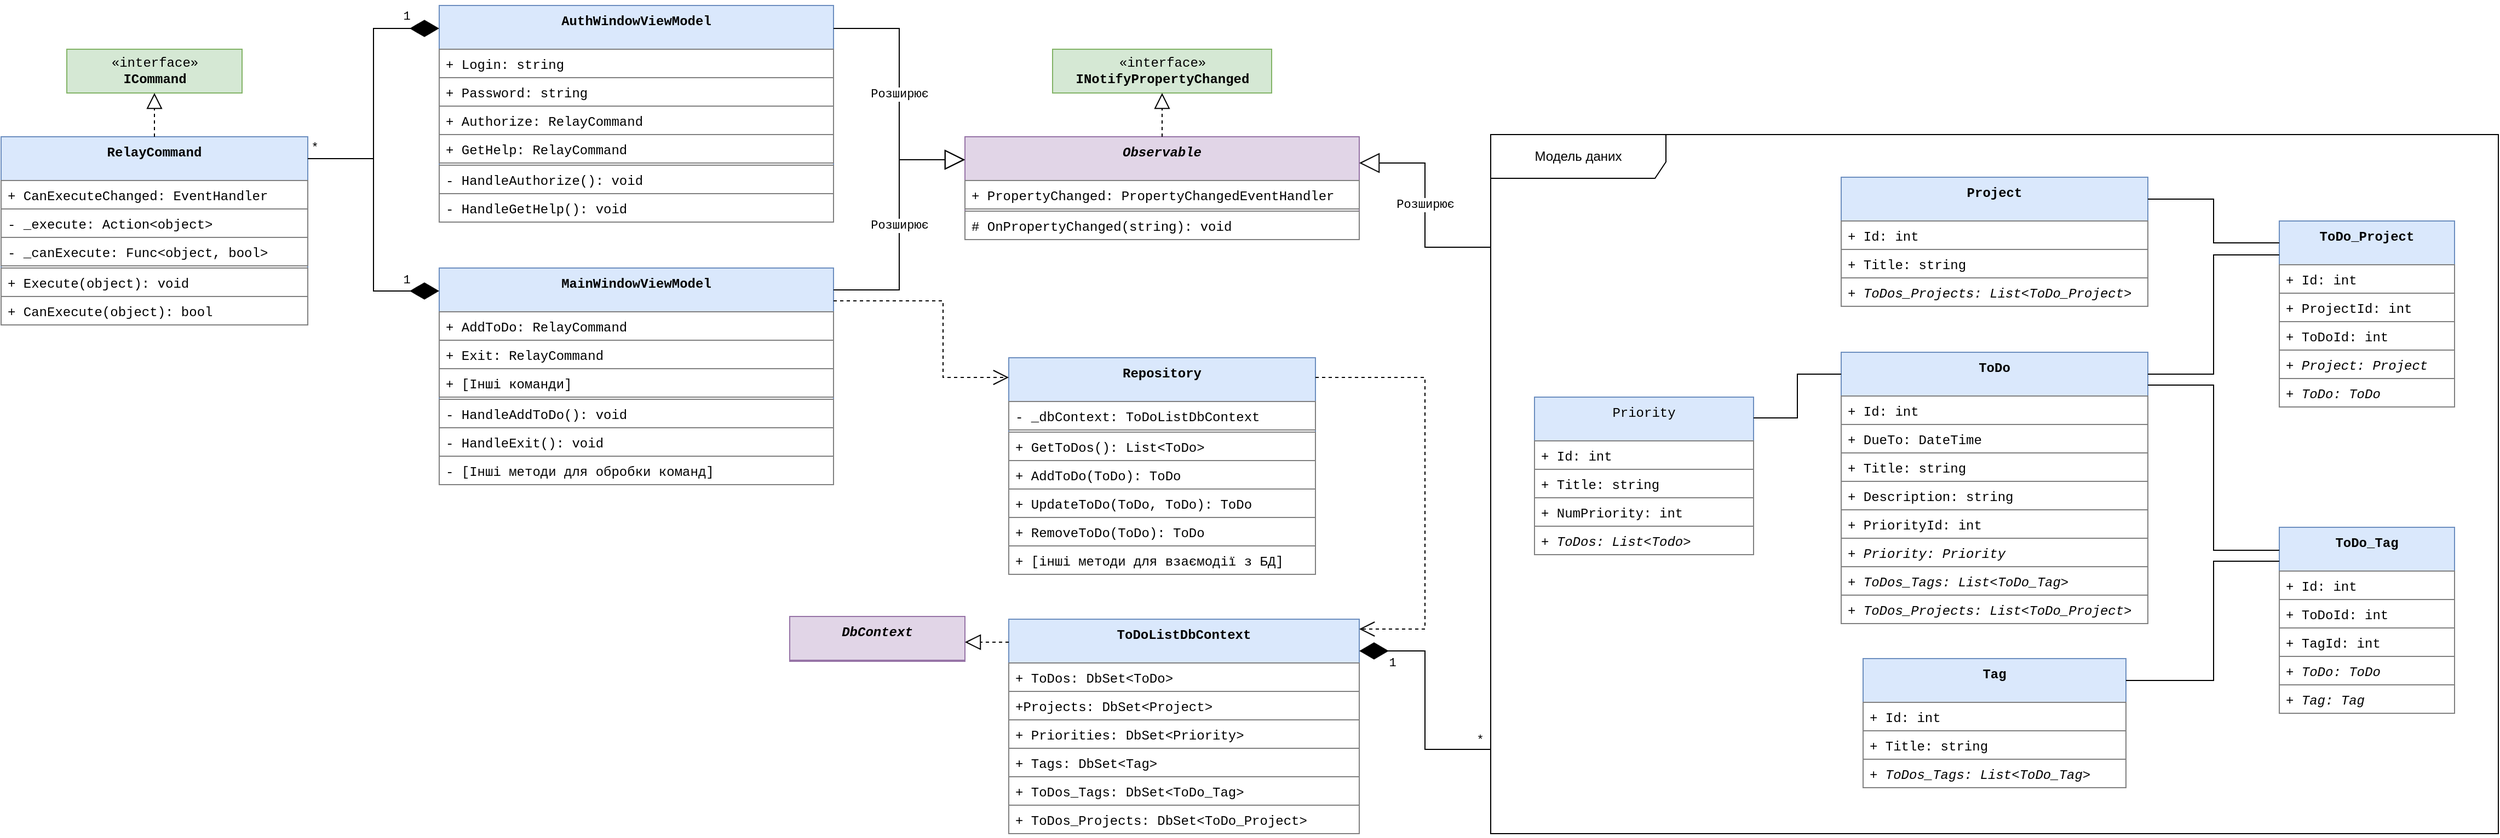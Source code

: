 <mxfile version="19.0.3" type="device"><diagram id="RS2l48q-nbAI-4W2mvSe" name="Page-1"><mxGraphModel dx="1970" dy="1413" grid="1" gridSize="10" guides="1" tooltips="1" connect="1" arrows="1" fold="1" page="1" pageScale="1" pageWidth="2360" pageHeight="840" background="#ffffff" math="0" shadow="0"><root><mxCell id="0"/><mxCell id="1" parent="0"/><mxCell id="WRTjsWJMgyWHEoqQZeNi-57" value="Модель даних" style="shape=umlFrame;whiteSpace=wrap;html=1;width=160;height=40;" vertex="1" parent="1"><mxGeometry x="1400" y="158" width="920" height="639" as="geometry"/></mxCell><mxCell id="4WrdhrVN4Ro-lNn13zBZ-1" value="Observable" style="swimlane;fontStyle=3;align=center;verticalAlign=top;childLayout=stackLayout;horizontal=1;startSize=40;horizontalStack=0;resizeParent=1;resizeParentMax=0;resizeLast=0;collapsible=1;marginBottom=0;fontFamily=Courier New;fillColor=#e1d5e7;strokeColor=#9673a6;" parent="1" vertex="1"><mxGeometry x="920" y="160" width="360" height="94" as="geometry"/></mxCell><mxCell id="4WrdhrVN4Ro-lNn13zBZ-2" value="+ PropertyChanged: PropertyChangedEventHandler" style="text;strokeColor=#808080;fillColor=none;align=left;verticalAlign=top;spacingLeft=4;spacingRight=4;overflow=hidden;rotatable=0;points=[[0,0.5],[1,0.5]];portConstraint=eastwest;fontFamily=Courier New;" parent="4WrdhrVN4Ro-lNn13zBZ-1" vertex="1"><mxGeometry y="40" width="360" height="26" as="geometry"/></mxCell><mxCell id="4WrdhrVN4Ro-lNn13zBZ-3" value="" style="line;strokeWidth=2;fillColor=none;align=left;verticalAlign=middle;spacingTop=-1;spacingLeft=3;spacingRight=3;rotatable=0;labelPosition=right;points=[];portConstraint=eastwest;rotation=0;strokeColor=none;" parent="4WrdhrVN4Ro-lNn13zBZ-1" vertex="1"><mxGeometry y="66" width="360" height="2" as="geometry"/></mxCell><mxCell id="4WrdhrVN4Ro-lNn13zBZ-4" value="# OnPropertyChanged(string): void" style="text;strokeColor=#808080;fillColor=none;align=left;verticalAlign=top;spacingLeft=4;spacingRight=4;overflow=hidden;rotatable=0;points=[[0,0.5],[1,0.5]];portConstraint=eastwest;fontFamily=Courier New;" parent="4WrdhrVN4Ro-lNn13zBZ-1" vertex="1"><mxGeometry y="68" width="360" height="26" as="geometry"/></mxCell><mxCell id="4WrdhrVN4Ro-lNn13zBZ-5" value="«interface»&lt;br&gt;&lt;b&gt;INotifyPropertyChanged&lt;/b&gt;" style="html=1;fontFamily=Courier New;fillColor=#d5e8d4;strokeColor=#82b366;" parent="1" vertex="1"><mxGeometry x="1000" y="80" width="200" height="40" as="geometry"/></mxCell><mxCell id="4WrdhrVN4Ro-lNn13zBZ-6" value="" style="endArrow=block;dashed=1;endFill=0;endSize=12;html=1;rounded=0;fontFamily=Courier New;" parent="1" source="4WrdhrVN4Ro-lNn13zBZ-1" target="4WrdhrVN4Ro-lNn13zBZ-5" edge="1"><mxGeometry width="160" relative="1" as="geometry"><mxPoint x="790" y="422" as="sourcePoint"/><mxPoint x="950" y="422" as="targetPoint"/></mxGeometry></mxCell><mxCell id="4WrdhrVN4Ro-lNn13zBZ-7" value="«interface»&lt;br&gt;&lt;b&gt;ICommand&lt;/b&gt;" style="html=1;fontFamily=Courier New;fillColor=#d5e8d4;strokeColor=#82b366;" parent="1" vertex="1"><mxGeometry x="100" y="80" width="160" height="40" as="geometry"/></mxCell><mxCell id="4WrdhrVN4Ro-lNn13zBZ-8" value="RelayCommand" style="swimlane;fontStyle=1;align=center;verticalAlign=top;childLayout=stackLayout;horizontal=1;startSize=40;horizontalStack=0;resizeParent=1;resizeParentMax=0;resizeLast=0;collapsible=1;marginBottom=0;fontFamily=Courier New;fillColor=#dae8fc;strokeColor=#6c8ebf;" parent="1" vertex="1"><mxGeometry x="40" y="160" width="280" height="172" as="geometry"/></mxCell><mxCell id="4WrdhrVN4Ro-lNn13zBZ-9" value="+ CanExecuteChanged: EventHandler" style="text;strokeColor=#808080;fillColor=none;align=left;verticalAlign=top;spacingLeft=4;spacingRight=4;overflow=hidden;rotatable=0;points=[[0,0.5],[1,0.5]];portConstraint=eastwest;fontFamily=Courier New;" parent="4WrdhrVN4Ro-lNn13zBZ-8" vertex="1"><mxGeometry y="40" width="280" height="26" as="geometry"/></mxCell><mxCell id="4WrdhrVN4Ro-lNn13zBZ-13" value="- _execute: Action&lt;object&gt;" style="text;strokeColor=#808080;fillColor=none;align=left;verticalAlign=top;spacingLeft=4;spacingRight=4;overflow=hidden;rotatable=0;points=[[0,0.5],[1,0.5]];portConstraint=eastwest;fontFamily=Courier New;" parent="4WrdhrVN4Ro-lNn13zBZ-8" vertex="1"><mxGeometry y="66" width="280" height="26" as="geometry"/></mxCell><mxCell id="4WrdhrVN4Ro-lNn13zBZ-14" value="- _canExecute: Func&lt;object, bool&gt;" style="text;strokeColor=#808080;fillColor=none;align=left;verticalAlign=top;spacingLeft=4;spacingRight=4;overflow=hidden;rotatable=0;points=[[0,0.5],[1,0.5]];portConstraint=eastwest;fontFamily=Courier New;" parent="4WrdhrVN4Ro-lNn13zBZ-8" vertex="1"><mxGeometry y="92" width="280" height="26" as="geometry"/></mxCell><mxCell id="4WrdhrVN4Ro-lNn13zBZ-10" value="" style="line;strokeWidth=2;fillColor=none;align=left;verticalAlign=middle;spacingTop=-1;spacingLeft=3;spacingRight=3;rotatable=0;labelPosition=right;points=[];portConstraint=eastwest;rotation=0;strokeColor=none;" parent="4WrdhrVN4Ro-lNn13zBZ-8" vertex="1"><mxGeometry y="118" width="280" height="2" as="geometry"/></mxCell><mxCell id="4WrdhrVN4Ro-lNn13zBZ-11" value="+ Execute(object): void" style="text;strokeColor=#808080;fillColor=none;align=left;verticalAlign=top;spacingLeft=4;spacingRight=4;overflow=hidden;rotatable=0;points=[[0,0.5],[1,0.5]];portConstraint=eastwest;fontFamily=Courier New;" parent="4WrdhrVN4Ro-lNn13zBZ-8" vertex="1"><mxGeometry y="120" width="280" height="26" as="geometry"/></mxCell><mxCell id="4WrdhrVN4Ro-lNn13zBZ-15" value="+ CanExecute(object): bool" style="text;strokeColor=#808080;fillColor=none;align=left;verticalAlign=top;spacingLeft=4;spacingRight=4;overflow=hidden;rotatable=0;points=[[0,0.5],[1,0.5]];portConstraint=eastwest;fontFamily=Courier New;" parent="4WrdhrVN4Ro-lNn13zBZ-8" vertex="1"><mxGeometry y="146" width="280" height="26" as="geometry"/></mxCell><mxCell id="4WrdhrVN4Ro-lNn13zBZ-12" value="" style="endArrow=block;dashed=1;endFill=0;endSize=12;html=1;rounded=0;fontFamily=Courier New;" parent="1" source="4WrdhrVN4Ro-lNn13zBZ-8" target="4WrdhrVN4Ro-lNn13zBZ-7" edge="1"><mxGeometry width="160" relative="1" as="geometry"><mxPoint x="-370" y="185.5" as="sourcePoint"/><mxPoint x="-370" y="105.5" as="targetPoint"/></mxGeometry></mxCell><mxCell id="4WrdhrVN4Ro-lNn13zBZ-19" value="AuthWindowViewModel" style="swimlane;fontStyle=1;align=center;verticalAlign=top;childLayout=stackLayout;horizontal=1;startSize=40;horizontalStack=0;resizeParent=1;resizeParentMax=0;resizeLast=0;collapsible=1;marginBottom=0;fontFamily=Courier New;fillColor=#dae8fc;strokeColor=#6c8ebf;" parent="1" vertex="1"><mxGeometry x="440" y="40" width="360" height="198" as="geometry"/></mxCell><mxCell id="4WrdhrVN4Ro-lNn13zBZ-20" value="+ Login: string" style="text;strokeColor=#808080;fillColor=none;align=left;verticalAlign=top;spacingLeft=4;spacingRight=4;overflow=hidden;rotatable=0;points=[[0,0.5],[1,0.5]];portConstraint=eastwest;fontFamily=Courier New;" parent="4WrdhrVN4Ro-lNn13zBZ-19" vertex="1"><mxGeometry y="40" width="360" height="26" as="geometry"/></mxCell><mxCell id="4WrdhrVN4Ro-lNn13zBZ-24" value="+ Password: string" style="text;strokeColor=#808080;fillColor=none;align=left;verticalAlign=top;spacingLeft=4;spacingRight=4;overflow=hidden;rotatable=0;points=[[0,0.5],[1,0.5]];portConstraint=eastwest;fontFamily=Courier New;" parent="4WrdhrVN4Ro-lNn13zBZ-19" vertex="1"><mxGeometry y="66" width="360" height="26" as="geometry"/></mxCell><mxCell id="4WrdhrVN4Ro-lNn13zBZ-25" value="+ Authorize: RelayCommand" style="text;strokeColor=#808080;fillColor=none;align=left;verticalAlign=top;spacingLeft=4;spacingRight=4;overflow=hidden;rotatable=0;points=[[0,0.5],[1,0.5]];portConstraint=eastwest;fontFamily=Courier New;" parent="4WrdhrVN4Ro-lNn13zBZ-19" vertex="1"><mxGeometry y="92" width="360" height="26" as="geometry"/></mxCell><mxCell id="4WrdhrVN4Ro-lNn13zBZ-26" value="+ GetHelp: RelayCommand" style="text;strokeColor=#808080;fillColor=none;align=left;verticalAlign=top;spacingLeft=4;spacingRight=4;overflow=hidden;rotatable=0;points=[[0,0.5],[1,0.5]];portConstraint=eastwest;fontFamily=Courier New;" parent="4WrdhrVN4Ro-lNn13zBZ-19" vertex="1"><mxGeometry y="118" width="360" height="26" as="geometry"/></mxCell><mxCell id="4WrdhrVN4Ro-lNn13zBZ-21" value="" style="line;strokeWidth=2;fillColor=none;align=left;verticalAlign=middle;spacingTop=-1;spacingLeft=3;spacingRight=3;rotatable=0;labelPosition=right;points=[];portConstraint=eastwest;rotation=0;strokeColor=none;" parent="4WrdhrVN4Ro-lNn13zBZ-19" vertex="1"><mxGeometry y="144" width="360" height="2" as="geometry"/></mxCell><mxCell id="4WrdhrVN4Ro-lNn13zBZ-22" value="- HandleAuthorize(): void" style="text;strokeColor=#808080;fillColor=none;align=left;verticalAlign=top;spacingLeft=4;spacingRight=4;overflow=hidden;rotatable=0;points=[[0,0.5],[1,0.5]];portConstraint=eastwest;fontFamily=Courier New;" parent="4WrdhrVN4Ro-lNn13zBZ-19" vertex="1"><mxGeometry y="146" width="360" height="26" as="geometry"/></mxCell><mxCell id="4WrdhrVN4Ro-lNn13zBZ-30" value="- HandleGetHelp(): void" style="text;strokeColor=#808080;fillColor=none;align=left;verticalAlign=top;spacingLeft=4;spacingRight=4;overflow=hidden;rotatable=0;points=[[0,0.5],[1,0.5]];portConstraint=eastwest;fontFamily=Courier New;" parent="4WrdhrVN4Ro-lNn13zBZ-19" vertex="1"><mxGeometry y="172" width="360" height="26" as="geometry"/></mxCell><mxCell id="4WrdhrVN4Ro-lNn13zBZ-23" value="Розширює" style="endArrow=block;endSize=16;endFill=0;html=1;rounded=0;fontFamily=Courier New;edgeStyle=orthogonalEdgeStyle;" parent="1" source="4WrdhrVN4Ro-lNn13zBZ-19" target="4WrdhrVN4Ro-lNn13zBZ-1" edge="1"><mxGeometry width="160" relative="1" as="geometry"><mxPoint x="650" y="461" as="sourcePoint"/><mxPoint x="810" y="461" as="targetPoint"/><Array as="points"><mxPoint x="860" y="61"/><mxPoint x="860" y="181"/></Array></mxGeometry></mxCell><mxCell id="4WrdhrVN4Ro-lNn13zBZ-27" value="*" style="endArrow=diamondThin;endFill=1;endSize=24;html=1;rounded=0;fontFamily=Courier New;edgeStyle=orthogonalEdgeStyle;sketch=0;" parent="1" source="4WrdhrVN4Ro-lNn13zBZ-8" target="4WrdhrVN4Ro-lNn13zBZ-19" edge="1"><mxGeometry x="-0.949" y="10" width="160" relative="1" as="geometry"><mxPoint x="500" y="501" as="sourcePoint"/><mxPoint x="660" y="501" as="targetPoint"/><Array as="points"><mxPoint x="380" y="180"/><mxPoint x="380" y="61"/></Array><mxPoint as="offset"/></mxGeometry></mxCell><mxCell id="4WrdhrVN4Ro-lNn13zBZ-29" value="1" style="edgeLabel;html=1;align=center;verticalAlign=middle;resizable=0;points=[];fontFamily=Courier New;" parent="4WrdhrVN4Ro-lNn13zBZ-27" vertex="1" connectable="0"><mxGeometry x="0.045" y="1" relative="1" as="geometry"><mxPoint x="31" y="-65" as="offset"/></mxGeometry></mxCell><mxCell id="4WrdhrVN4Ro-lNn13zBZ-39" value="ToDo" style="swimlane;fontStyle=1;align=center;verticalAlign=top;childLayout=stackLayout;horizontal=1;startSize=40;horizontalStack=0;resizeParent=1;resizeParentMax=0;resizeLast=0;collapsible=1;marginBottom=0;fontFamily=Courier New;fillColor=#dae8fc;strokeColor=#6c8ebf;" parent="1" vertex="1"><mxGeometry x="1720" y="357" width="280" height="248" as="geometry"/></mxCell><mxCell id="4WrdhrVN4Ro-lNn13zBZ-42" value="+ Id: int" style="text;strokeColor=#808080;fillColor=none;align=left;verticalAlign=top;spacingLeft=4;spacingRight=4;overflow=hidden;rotatable=0;points=[[0,0.5],[1,0.5]];portConstraint=eastwest;fontFamily=Courier New;" parent="4WrdhrVN4Ro-lNn13zBZ-39" vertex="1"><mxGeometry y="40" width="280" height="26" as="geometry"/></mxCell><mxCell id="WRTjsWJMgyWHEoqQZeNi-1" value="+ DueTo: DateTime" style="text;strokeColor=#808080;fillColor=none;align=left;verticalAlign=top;spacingLeft=4;spacingRight=4;overflow=hidden;rotatable=0;points=[[0,0.5],[1,0.5]];portConstraint=eastwest;fontFamily=Courier New;" vertex="1" parent="4WrdhrVN4Ro-lNn13zBZ-39"><mxGeometry y="66" width="280" height="26" as="geometry"/></mxCell><mxCell id="WRTjsWJMgyWHEoqQZeNi-2" value="+ Title: string" style="text;strokeColor=#808080;fillColor=none;align=left;verticalAlign=top;spacingLeft=4;spacingRight=4;overflow=hidden;rotatable=0;points=[[0,0.5],[1,0.5]];portConstraint=eastwest;fontFamily=Courier New;" vertex="1" parent="4WrdhrVN4Ro-lNn13zBZ-39"><mxGeometry y="92" width="280" height="26" as="geometry"/></mxCell><mxCell id="WRTjsWJMgyWHEoqQZeNi-3" value="+ Description: string" style="text;strokeColor=#808080;fillColor=none;align=left;verticalAlign=top;spacingLeft=4;spacingRight=4;overflow=hidden;rotatable=0;points=[[0,0.5],[1,0.5]];portConstraint=eastwest;fontFamily=Courier New;" vertex="1" parent="4WrdhrVN4Ro-lNn13zBZ-39"><mxGeometry y="118" width="280" height="26" as="geometry"/></mxCell><mxCell id="WRTjsWJMgyWHEoqQZeNi-4" value="+ PriorityId: int" style="text;strokeColor=#808080;fillColor=none;align=left;verticalAlign=top;spacingLeft=4;spacingRight=4;overflow=hidden;rotatable=0;points=[[0,0.5],[1,0.5]];portConstraint=eastwest;fontFamily=Courier New;" vertex="1" parent="4WrdhrVN4Ro-lNn13zBZ-39"><mxGeometry y="144" width="280" height="26" as="geometry"/></mxCell><mxCell id="WRTjsWJMgyWHEoqQZeNi-5" value="+ Priority: Priority" style="text;strokeColor=#808080;fillColor=none;align=left;verticalAlign=top;spacingLeft=4;spacingRight=4;overflow=hidden;rotatable=0;points=[[0,0.5],[1,0.5]];portConstraint=eastwest;fontFamily=Courier New;fontStyle=2" vertex="1" parent="4WrdhrVN4Ro-lNn13zBZ-39"><mxGeometry y="170" width="280" height="26" as="geometry"/></mxCell><mxCell id="WRTjsWJMgyWHEoqQZeNi-23" value="+ ToDos_Tags: List&lt;ToDo_Tag&gt;" style="text;strokeColor=#808080;fillColor=none;align=left;verticalAlign=top;spacingLeft=4;spacingRight=4;overflow=hidden;rotatable=0;points=[[0,0.5],[1,0.5]];portConstraint=eastwest;fontFamily=Courier New;fontStyle=2" vertex="1" parent="4WrdhrVN4Ro-lNn13zBZ-39"><mxGeometry y="196" width="280" height="26" as="geometry"/></mxCell><mxCell id="WRTjsWJMgyWHEoqQZeNi-24" value="+ ToDos_Projects: List&lt;ToDo_Project&gt;" style="text;strokeColor=#808080;fillColor=none;align=left;verticalAlign=top;spacingLeft=4;spacingRight=4;overflow=hidden;rotatable=0;points=[[0,0.5],[1,0.5]];portConstraint=eastwest;fontFamily=Courier New;fontStyle=2" vertex="1" parent="4WrdhrVN4Ro-lNn13zBZ-39"><mxGeometry y="222" width="280" height="26" as="geometry"/></mxCell><mxCell id="WRTjsWJMgyWHEoqQZeNi-7" value="Priority" style="swimlane;fontStyle=0;align=center;verticalAlign=top;childLayout=stackLayout;horizontal=1;startSize=40;horizontalStack=0;resizeParent=1;resizeParentMax=0;resizeLast=0;collapsible=1;marginBottom=0;fontFamily=Courier New;fillColor=#dae8fc;strokeColor=#6c8ebf;" vertex="1" parent="1"><mxGeometry x="1440" y="398" width="200" height="144" as="geometry"/></mxCell><mxCell id="WRTjsWJMgyWHEoqQZeNi-8" value="+ Id: int" style="text;strokeColor=#808080;fillColor=none;align=left;verticalAlign=top;spacingLeft=4;spacingRight=4;overflow=hidden;rotatable=0;points=[[0,0.5],[1,0.5]];portConstraint=eastwest;fontFamily=Courier New;" vertex="1" parent="WRTjsWJMgyWHEoqQZeNi-7"><mxGeometry y="40" width="200" height="26" as="geometry"/></mxCell><mxCell id="WRTjsWJMgyWHEoqQZeNi-14" value="+ Title: string" style="text;strokeColor=#808080;fillColor=none;align=left;verticalAlign=top;spacingLeft=4;spacingRight=4;overflow=hidden;rotatable=0;points=[[0,0.5],[1,0.5]];portConstraint=eastwest;fontFamily=Courier New;" vertex="1" parent="WRTjsWJMgyWHEoqQZeNi-7"><mxGeometry y="66" width="200" height="26" as="geometry"/></mxCell><mxCell id="WRTjsWJMgyWHEoqQZeNi-15" value="+ NumPriority: int" style="text;strokeColor=#808080;fillColor=none;align=left;verticalAlign=top;spacingLeft=4;spacingRight=4;overflow=hidden;rotatable=0;points=[[0,0.5],[1,0.5]];portConstraint=eastwest;fontFamily=Courier New;" vertex="1" parent="WRTjsWJMgyWHEoqQZeNi-7"><mxGeometry y="92" width="200" height="26" as="geometry"/></mxCell><mxCell id="WRTjsWJMgyWHEoqQZeNi-16" value="+ ToDos: List&lt;Todo&gt;" style="text;strokeColor=#808080;fillColor=none;align=left;verticalAlign=top;spacingLeft=4;spacingRight=4;overflow=hidden;rotatable=0;points=[[0,0.5],[1,0.5]];portConstraint=eastwest;fontFamily=Courier New;fontStyle=2" vertex="1" parent="WRTjsWJMgyWHEoqQZeNi-7"><mxGeometry y="118" width="200" height="26" as="geometry"/></mxCell><mxCell id="WRTjsWJMgyWHEoqQZeNi-17" value="Tag" style="swimlane;fontStyle=1;align=center;verticalAlign=top;childLayout=stackLayout;horizontal=1;startSize=40;horizontalStack=0;resizeParent=1;resizeParentMax=0;resizeLast=0;collapsible=1;marginBottom=0;fontFamily=Courier New;fillColor=#dae8fc;strokeColor=#6c8ebf;" vertex="1" parent="1"><mxGeometry x="1740" y="637" width="240" height="118" as="geometry"/></mxCell><mxCell id="WRTjsWJMgyWHEoqQZeNi-18" value="+ Id: int" style="text;strokeColor=#808080;fillColor=none;align=left;verticalAlign=top;spacingLeft=4;spacingRight=4;overflow=hidden;rotatable=0;points=[[0,0.5],[1,0.5]];portConstraint=eastwest;fontFamily=Courier New;" vertex="1" parent="WRTjsWJMgyWHEoqQZeNi-17"><mxGeometry y="40" width="240" height="26" as="geometry"/></mxCell><mxCell id="WRTjsWJMgyWHEoqQZeNi-19" value="+ Title: string" style="text;strokeColor=#808080;fillColor=none;align=left;verticalAlign=top;spacingLeft=4;spacingRight=4;overflow=hidden;rotatable=0;points=[[0,0.5],[1,0.5]];portConstraint=eastwest;fontFamily=Courier New;" vertex="1" parent="WRTjsWJMgyWHEoqQZeNi-17"><mxGeometry y="66" width="240" height="26" as="geometry"/></mxCell><mxCell id="WRTjsWJMgyWHEoqQZeNi-22" value="+ ToDos_Tags: List&lt;ToDo_Tag&gt;" style="text;strokeColor=#808080;fillColor=none;align=left;verticalAlign=top;spacingLeft=4;spacingRight=4;overflow=hidden;rotatable=0;points=[[0,0.5],[1,0.5]];portConstraint=eastwest;fontFamily=Courier New;fontStyle=2" vertex="1" parent="WRTjsWJMgyWHEoqQZeNi-17"><mxGeometry y="92" width="240" height="26" as="geometry"/></mxCell><mxCell id="WRTjsWJMgyWHEoqQZeNi-25" value="ToDo_Tag" style="swimlane;fontStyle=1;align=center;verticalAlign=top;childLayout=stackLayout;horizontal=1;startSize=40;horizontalStack=0;resizeParent=1;resizeParentMax=0;resizeLast=0;collapsible=1;marginBottom=0;fontFamily=Courier New;fillColor=#dae8fc;strokeColor=#6c8ebf;" vertex="1" parent="1"><mxGeometry x="2120" y="517" width="160" height="170" as="geometry"/></mxCell><mxCell id="WRTjsWJMgyWHEoqQZeNi-26" value="+ Id: int" style="text;strokeColor=#808080;fillColor=none;align=left;verticalAlign=top;spacingLeft=4;spacingRight=4;overflow=hidden;rotatable=0;points=[[0,0.5],[1,0.5]];portConstraint=eastwest;fontFamily=Courier New;" vertex="1" parent="WRTjsWJMgyWHEoqQZeNi-25"><mxGeometry y="40" width="160" height="26" as="geometry"/></mxCell><mxCell id="WRTjsWJMgyWHEoqQZeNi-27" value="+ ToDoId: int" style="text;strokeColor=#808080;fillColor=none;align=left;verticalAlign=top;spacingLeft=4;spacingRight=4;overflow=hidden;rotatable=0;points=[[0,0.5],[1,0.5]];portConstraint=eastwest;fontFamily=Courier New;" vertex="1" parent="WRTjsWJMgyWHEoqQZeNi-25"><mxGeometry y="66" width="160" height="26" as="geometry"/></mxCell><mxCell id="WRTjsWJMgyWHEoqQZeNi-29" value="+ TagId: int" style="text;strokeColor=#808080;fillColor=none;align=left;verticalAlign=top;spacingLeft=4;spacingRight=4;overflow=hidden;rotatable=0;points=[[0,0.5],[1,0.5]];portConstraint=eastwest;fontFamily=Courier New;" vertex="1" parent="WRTjsWJMgyWHEoqQZeNi-25"><mxGeometry y="92" width="160" height="26" as="geometry"/></mxCell><mxCell id="WRTjsWJMgyWHEoqQZeNi-28" value="+ ToDo: ToDo" style="text;strokeColor=#808080;fillColor=none;align=left;verticalAlign=top;spacingLeft=4;spacingRight=4;overflow=hidden;rotatable=0;points=[[0,0.5],[1,0.5]];portConstraint=eastwest;fontFamily=Courier New;fontStyle=2" vertex="1" parent="WRTjsWJMgyWHEoqQZeNi-25"><mxGeometry y="118" width="160" height="26" as="geometry"/></mxCell><mxCell id="WRTjsWJMgyWHEoqQZeNi-30" value="+ Tag: Tag" style="text;strokeColor=#808080;fillColor=none;align=left;verticalAlign=top;spacingLeft=4;spacingRight=4;overflow=hidden;rotatable=0;points=[[0,0.5],[1,0.5]];portConstraint=eastwest;fontFamily=Courier New;fontStyle=2" vertex="1" parent="WRTjsWJMgyWHEoqQZeNi-25"><mxGeometry y="144" width="160" height="26" as="geometry"/></mxCell><mxCell id="WRTjsWJMgyWHEoqQZeNi-32" value="Project" style="swimlane;fontStyle=1;align=center;verticalAlign=top;childLayout=stackLayout;horizontal=1;startSize=40;horizontalStack=0;resizeParent=1;resizeParentMax=0;resizeLast=0;collapsible=1;marginBottom=0;fontFamily=Courier New;fillColor=#dae8fc;strokeColor=#6c8ebf;" vertex="1" parent="1"><mxGeometry x="1720" y="197" width="280" height="118" as="geometry"/></mxCell><mxCell id="WRTjsWJMgyWHEoqQZeNi-33" value="+ Id: int" style="text;strokeColor=#808080;fillColor=none;align=left;verticalAlign=top;spacingLeft=4;spacingRight=4;overflow=hidden;rotatable=0;points=[[0,0.5],[1,0.5]];portConstraint=eastwest;fontFamily=Courier New;" vertex="1" parent="WRTjsWJMgyWHEoqQZeNi-32"><mxGeometry y="40" width="280" height="26" as="geometry"/></mxCell><mxCell id="WRTjsWJMgyWHEoqQZeNi-34" value="+ Title: string" style="text;strokeColor=#808080;fillColor=none;align=left;verticalAlign=top;spacingLeft=4;spacingRight=4;overflow=hidden;rotatable=0;points=[[0,0.5],[1,0.5]];portConstraint=eastwest;fontFamily=Courier New;" vertex="1" parent="WRTjsWJMgyWHEoqQZeNi-32"><mxGeometry y="66" width="280" height="26" as="geometry"/></mxCell><mxCell id="WRTjsWJMgyWHEoqQZeNi-35" value="+ ToDos_Projects: List&lt;ToDo_Project&gt;" style="text;strokeColor=#808080;fillColor=none;align=left;verticalAlign=top;spacingLeft=4;spacingRight=4;overflow=hidden;rotatable=0;points=[[0,0.5],[1,0.5]];portConstraint=eastwest;fontFamily=Courier New;fontStyle=2" vertex="1" parent="WRTjsWJMgyWHEoqQZeNi-32"><mxGeometry y="92" width="280" height="26" as="geometry"/></mxCell><mxCell id="WRTjsWJMgyWHEoqQZeNi-36" value="ToDo_Project" style="swimlane;fontStyle=1;align=center;verticalAlign=top;childLayout=stackLayout;horizontal=1;startSize=40;horizontalStack=0;resizeParent=1;resizeParentMax=0;resizeLast=0;collapsible=1;marginBottom=0;fontFamily=Courier New;fillColor=#dae8fc;strokeColor=#6c8ebf;" vertex="1" parent="1"><mxGeometry x="2120" y="237" width="160" height="170" as="geometry"/></mxCell><mxCell id="WRTjsWJMgyWHEoqQZeNi-37" value="+ Id: int" style="text;strokeColor=#808080;fillColor=none;align=left;verticalAlign=top;spacingLeft=4;spacingRight=4;overflow=hidden;rotatable=0;points=[[0,0.5],[1,0.5]];portConstraint=eastwest;fontFamily=Courier New;" vertex="1" parent="WRTjsWJMgyWHEoqQZeNi-36"><mxGeometry y="40" width="160" height="26" as="geometry"/></mxCell><mxCell id="WRTjsWJMgyWHEoqQZeNi-39" value="+ ProjectId: int" style="text;strokeColor=#808080;fillColor=none;align=left;verticalAlign=top;spacingLeft=4;spacingRight=4;overflow=hidden;rotatable=0;points=[[0,0.5],[1,0.5]];portConstraint=eastwest;fontFamily=Courier New;" vertex="1" parent="WRTjsWJMgyWHEoqQZeNi-36"><mxGeometry y="66" width="160" height="26" as="geometry"/></mxCell><mxCell id="WRTjsWJMgyWHEoqQZeNi-38" value="+ ToDoId: int" style="text;strokeColor=#808080;fillColor=none;align=left;verticalAlign=top;spacingLeft=4;spacingRight=4;overflow=hidden;rotatable=0;points=[[0,0.5],[1,0.5]];portConstraint=eastwest;fontFamily=Courier New;" vertex="1" parent="WRTjsWJMgyWHEoqQZeNi-36"><mxGeometry y="92" width="160" height="26" as="geometry"/></mxCell><mxCell id="WRTjsWJMgyWHEoqQZeNi-41" value="+ Project: Project" style="text;strokeColor=#808080;fillColor=none;align=left;verticalAlign=top;spacingLeft=4;spacingRight=4;overflow=hidden;rotatable=0;points=[[0,0.5],[1,0.5]];portConstraint=eastwest;fontFamily=Courier New;fontStyle=2" vertex="1" parent="WRTjsWJMgyWHEoqQZeNi-36"><mxGeometry y="118" width="160" height="26" as="geometry"/></mxCell><mxCell id="WRTjsWJMgyWHEoqQZeNi-40" value="+ ToDo: ToDo" style="text;strokeColor=#808080;fillColor=none;align=left;verticalAlign=top;spacingLeft=4;spacingRight=4;overflow=hidden;rotatable=0;points=[[0,0.5],[1,0.5]];portConstraint=eastwest;fontFamily=Courier New;fontStyle=2" vertex="1" parent="WRTjsWJMgyWHEoqQZeNi-36"><mxGeometry y="144" width="160" height="26" as="geometry"/></mxCell><mxCell id="WRTjsWJMgyWHEoqQZeNi-50" value="" style="endArrow=none;html=1;rounded=0;edgeStyle=orthogonalEdgeStyle;" edge="1" parent="1" source="WRTjsWJMgyWHEoqQZeNi-7" target="4WrdhrVN4Ro-lNn13zBZ-39"><mxGeometry width="50" height="50" relative="1" as="geometry"><mxPoint x="1600" y="387" as="sourcePoint"/><mxPoint x="1650" y="337" as="targetPoint"/><Array as="points"><mxPoint x="1680" y="417"/><mxPoint x="1680" y="377"/></Array></mxGeometry></mxCell><mxCell id="WRTjsWJMgyWHEoqQZeNi-51" value="" style="endArrow=none;html=1;rounded=0;edgeStyle=orthogonalEdgeStyle;" edge="1" parent="1" source="WRTjsWJMgyWHEoqQZeNi-17" target="WRTjsWJMgyWHEoqQZeNi-25"><mxGeometry width="50" height="50" relative="1" as="geometry"><mxPoint x="1990" y="582" as="sourcePoint"/><mxPoint x="2070" y="542" as="targetPoint"/><Array as="points"><mxPoint x="2060" y="657"/><mxPoint x="2060" y="548"/></Array></mxGeometry></mxCell><mxCell id="WRTjsWJMgyWHEoqQZeNi-52" value="" style="endArrow=none;html=1;rounded=0;edgeStyle=orthogonalEdgeStyle;" edge="1" parent="1" source="4WrdhrVN4Ro-lNn13zBZ-39" target="WRTjsWJMgyWHEoqQZeNi-25"><mxGeometry width="50" height="50" relative="1" as="geometry"><mxPoint x="1990" y="667" as="sourcePoint"/><mxPoint x="2130" y="537" as="targetPoint"/><Array as="points"><mxPoint x="2060" y="387"/><mxPoint x="2060" y="538"/></Array></mxGeometry></mxCell><mxCell id="WRTjsWJMgyWHEoqQZeNi-53" value="" style="endArrow=none;html=1;rounded=0;edgeStyle=orthogonalEdgeStyle;" edge="1" parent="1" source="WRTjsWJMgyWHEoqQZeNi-32" target="WRTjsWJMgyWHEoqQZeNi-36"><mxGeometry width="50" height="50" relative="1" as="geometry"><mxPoint x="2000" y="197" as="sourcePoint"/><mxPoint x="2120" y="357" as="targetPoint"/><Array as="points"><mxPoint x="2060" y="217"/><mxPoint x="2060" y="257"/></Array></mxGeometry></mxCell><mxCell id="WRTjsWJMgyWHEoqQZeNi-54" value="" style="endArrow=none;html=1;rounded=0;edgeStyle=orthogonalEdgeStyle;" edge="1" parent="1" source="4WrdhrVN4Ro-lNn13zBZ-39" target="WRTjsWJMgyWHEoqQZeNi-36"><mxGeometry width="50" height="50" relative="1" as="geometry"><mxPoint x="1980" y="381.99" as="sourcePoint"/><mxPoint x="2120" y="261.99" as="targetPoint"/><Array as="points"><mxPoint x="2060" y="377"/><mxPoint x="2060" y="268"/></Array></mxGeometry></mxCell><mxCell id="WRTjsWJMgyWHEoqQZeNi-59" value="Розширює" style="endArrow=block;endSize=16;endFill=0;html=1;rounded=0;fontFamily=Courier New;edgeStyle=orthogonalEdgeStyle;entryX=1;entryY=0.25;entryDx=0;entryDy=0;" edge="1" parent="1" source="WRTjsWJMgyWHEoqQZeNi-57" target="4WrdhrVN4Ro-lNn13zBZ-1"><mxGeometry width="160" relative="1" as="geometry"><mxPoint x="710" y="448" as="sourcePoint"/><mxPoint x="710" y="345.0" as="targetPoint"/><Array as="points"><mxPoint x="1340" y="261"/><mxPoint x="1340" y="184"/><mxPoint x="1280" y="184"/></Array></mxGeometry></mxCell><mxCell id="WRTjsWJMgyWHEoqQZeNi-65" value="DbContext" style="swimlane;fontStyle=3;align=center;verticalAlign=top;childLayout=stackLayout;horizontal=1;startSize=40;horizontalStack=0;resizeParent=1;resizeParentMax=0;resizeLast=0;collapsible=1;marginBottom=0;fontFamily=Courier New;fillColor=#e1d5e7;strokeColor=#9673a6;" vertex="1" parent="1"><mxGeometry x="760" y="598.5" width="160" height="41" as="geometry"/></mxCell><mxCell id="WRTjsWJMgyWHEoqQZeNi-69" value="ToDoListDbContext" style="swimlane;fontStyle=1;align=center;verticalAlign=top;childLayout=stackLayout;horizontal=1;startSize=40;horizontalStack=0;resizeParent=1;resizeParentMax=0;resizeLast=0;collapsible=1;marginBottom=0;fontFamily=Courier New;fillColor=#dae8fc;strokeColor=#6c8ebf;" vertex="1" parent="1"><mxGeometry x="960" y="601" width="320" height="196" as="geometry"/></mxCell><mxCell id="WRTjsWJMgyWHEoqQZeNi-70" value="+ ToDos: DbSet&lt;ToDo&gt;" style="text;strokeColor=#808080;fillColor=none;align=left;verticalAlign=top;spacingLeft=4;spacingRight=4;overflow=hidden;rotatable=0;points=[[0,0.5],[1,0.5]];portConstraint=eastwest;fontFamily=Courier New;" vertex="1" parent="WRTjsWJMgyWHEoqQZeNi-69"><mxGeometry y="40" width="320" height="26" as="geometry"/></mxCell><mxCell id="WRTjsWJMgyWHEoqQZeNi-76" value="+Projects: DbSet&lt;Project&gt;" style="text;strokeColor=#808080;fillColor=none;align=left;verticalAlign=top;spacingLeft=4;spacingRight=4;overflow=hidden;rotatable=0;points=[[0,0.5],[1,0.5]];portConstraint=eastwest;fontFamily=Courier New;" vertex="1" parent="WRTjsWJMgyWHEoqQZeNi-69"><mxGeometry y="66" width="320" height="26" as="geometry"/></mxCell><mxCell id="WRTjsWJMgyWHEoqQZeNi-80" value="+ Priorities: DbSet&lt;Priority&gt;" style="text;strokeColor=#808080;fillColor=none;align=left;verticalAlign=top;spacingLeft=4;spacingRight=4;overflow=hidden;rotatable=0;points=[[0,0.5],[1,0.5]];portConstraint=eastwest;fontFamily=Courier New;" vertex="1" parent="WRTjsWJMgyWHEoqQZeNi-69"><mxGeometry y="92" width="320" height="26" as="geometry"/></mxCell><mxCell id="WRTjsWJMgyWHEoqQZeNi-77" value="+ Tags: DbSet&lt;Tag&gt;" style="text;strokeColor=#808080;fillColor=none;align=left;verticalAlign=top;spacingLeft=4;spacingRight=4;overflow=hidden;rotatable=0;points=[[0,0.5],[1,0.5]];portConstraint=eastwest;fontFamily=Courier New;" vertex="1" parent="WRTjsWJMgyWHEoqQZeNi-69"><mxGeometry y="118" width="320" height="26" as="geometry"/></mxCell><mxCell id="WRTjsWJMgyWHEoqQZeNi-78" value="+ ToDos_Tags: DbSet&lt;ToDo_Tag&gt;" style="text;strokeColor=#808080;fillColor=none;align=left;verticalAlign=top;spacingLeft=4;spacingRight=4;overflow=hidden;rotatable=0;points=[[0,0.5],[1,0.5]];portConstraint=eastwest;fontFamily=Courier New;" vertex="1" parent="WRTjsWJMgyWHEoqQZeNi-69"><mxGeometry y="144" width="320" height="26" as="geometry"/></mxCell><mxCell id="WRTjsWJMgyWHEoqQZeNi-79" value="+ ToDos_Projects: DbSet&lt;ToDo_Project&gt;" style="text;strokeColor=#808080;fillColor=none;align=left;verticalAlign=top;spacingLeft=4;spacingRight=4;overflow=hidden;rotatable=0;points=[[0,0.5],[1,0.5]];portConstraint=eastwest;fontFamily=Courier New;" vertex="1" parent="WRTjsWJMgyWHEoqQZeNi-69"><mxGeometry y="170" width="320" height="26" as="geometry"/></mxCell><mxCell id="WRTjsWJMgyWHEoqQZeNi-83" value="" style="endArrow=block;dashed=1;endFill=0;endSize=12;html=1;rounded=0;fontFamily=Courier New;edgeStyle=orthogonalEdgeStyle;" edge="1" parent="1" source="WRTjsWJMgyWHEoqQZeNi-69" target="WRTjsWJMgyWHEoqQZeNi-65"><mxGeometry width="160" relative="1" as="geometry"><mxPoint x="1410" y="952" as="sourcePoint"/><mxPoint x="1410" y="912" as="targetPoint"/><Array as="points"><mxPoint x="950" y="622"/><mxPoint x="950" y="622"/></Array></mxGeometry></mxCell><mxCell id="WRTjsWJMgyWHEoqQZeNi-84" value="Repository" style="swimlane;fontStyle=1;align=center;verticalAlign=top;childLayout=stackLayout;horizontal=1;startSize=40;horizontalStack=0;resizeParent=1;resizeParentMax=0;resizeLast=0;collapsible=1;marginBottom=0;fontFamily=Courier New;fillColor=#dae8fc;strokeColor=#6c8ebf;" vertex="1" parent="1"><mxGeometry x="960" y="362" width="280" height="198" as="geometry"/></mxCell><mxCell id="WRTjsWJMgyWHEoqQZeNi-85" value="- _dbContext: ToDoListDbContext" style="text;strokeColor=#808080;fillColor=none;align=left;verticalAlign=top;spacingLeft=4;spacingRight=4;overflow=hidden;rotatable=0;points=[[0,0.5],[1,0.5]];portConstraint=eastwest;fontFamily=Courier New;" vertex="1" parent="WRTjsWJMgyWHEoqQZeNi-84"><mxGeometry y="40" width="280" height="26" as="geometry"/></mxCell><mxCell id="WRTjsWJMgyWHEoqQZeNi-89" value="" style="line;strokeWidth=2;fillColor=none;align=left;verticalAlign=middle;spacingTop=-1;spacingLeft=3;spacingRight=3;rotatable=0;labelPosition=right;points=[];portConstraint=eastwest;rotation=0;strokeColor=none;" vertex="1" parent="WRTjsWJMgyWHEoqQZeNi-84"><mxGeometry y="66" width="280" height="2" as="geometry"/></mxCell><mxCell id="WRTjsWJMgyWHEoqQZeNi-90" value="+ GetToDos(): List&lt;ToDo&gt;" style="text;strokeColor=#808080;fillColor=none;align=left;verticalAlign=top;spacingLeft=4;spacingRight=4;overflow=hidden;rotatable=0;points=[[0,0.5],[1,0.5]];portConstraint=eastwest;fontFamily=Courier New;" vertex="1" parent="WRTjsWJMgyWHEoqQZeNi-84"><mxGeometry y="68" width="280" height="26" as="geometry"/></mxCell><mxCell id="WRTjsWJMgyWHEoqQZeNi-95" value="+ AddToDo(ToDo): ToDo" style="text;strokeColor=#808080;fillColor=none;align=left;verticalAlign=top;spacingLeft=4;spacingRight=4;overflow=hidden;rotatable=0;points=[[0,0.5],[1,0.5]];portConstraint=eastwest;fontFamily=Courier New;" vertex="1" parent="WRTjsWJMgyWHEoqQZeNi-84"><mxGeometry y="94" width="280" height="26" as="geometry"/></mxCell><mxCell id="WRTjsWJMgyWHEoqQZeNi-101" value="+ UpdateToDo(ToDo, ToDo): ToDo" style="text;strokeColor=#808080;fillColor=none;align=left;verticalAlign=top;spacingLeft=4;spacingRight=4;overflow=hidden;rotatable=0;points=[[0,0.5],[1,0.5]];portConstraint=eastwest;fontFamily=Courier New;" vertex="1" parent="WRTjsWJMgyWHEoqQZeNi-84"><mxGeometry y="120" width="280" height="26" as="geometry"/></mxCell><mxCell id="WRTjsWJMgyWHEoqQZeNi-96" value="+ RemoveToDo(ToDo): ToDo" style="text;strokeColor=#808080;fillColor=none;align=left;verticalAlign=top;spacingLeft=4;spacingRight=4;overflow=hidden;rotatable=0;points=[[0,0.5],[1,0.5]];portConstraint=eastwest;fontFamily=Courier New;" vertex="1" parent="WRTjsWJMgyWHEoqQZeNi-84"><mxGeometry y="146" width="280" height="26" as="geometry"/></mxCell><mxCell id="WRTjsWJMgyWHEoqQZeNi-100" value="+ [інші методи для взаємодії з БД]" style="text;strokeColor=#808080;fillColor=none;align=left;verticalAlign=top;spacingLeft=4;spacingRight=4;overflow=hidden;rotatable=0;points=[[0,0.5],[1,0.5]];portConstraint=eastwest;fontFamily=Courier New;" vertex="1" parent="WRTjsWJMgyWHEoqQZeNi-84"><mxGeometry y="172" width="280" height="26" as="geometry"/></mxCell><mxCell id="WRTjsWJMgyWHEoqQZeNi-102" value="MainWindowViewModel" style="swimlane;fontStyle=1;align=center;verticalAlign=top;childLayout=stackLayout;horizontal=1;startSize=40;horizontalStack=0;resizeParent=1;resizeParentMax=0;resizeLast=0;collapsible=1;marginBottom=0;fontFamily=Courier New;fillColor=#dae8fc;strokeColor=#6c8ebf;" vertex="1" parent="1"><mxGeometry x="440" y="280" width="360" height="198" as="geometry"/></mxCell><mxCell id="WRTjsWJMgyWHEoqQZeNi-103" value="+ AddToDo: RelayCommand" style="text;strokeColor=#808080;fillColor=none;align=left;verticalAlign=top;spacingLeft=4;spacingRight=4;overflow=hidden;rotatable=0;points=[[0,0.5],[1,0.5]];portConstraint=eastwest;fontFamily=Courier New;" vertex="1" parent="WRTjsWJMgyWHEoqQZeNi-102"><mxGeometry y="40" width="360" height="26" as="geometry"/></mxCell><mxCell id="WRTjsWJMgyWHEoqQZeNi-112" value="+ Exit: RelayCommand" style="text;strokeColor=#808080;fillColor=none;align=left;verticalAlign=top;spacingLeft=4;spacingRight=4;overflow=hidden;rotatable=0;points=[[0,0.5],[1,0.5]];portConstraint=eastwest;fontFamily=Courier New;" vertex="1" parent="WRTjsWJMgyWHEoqQZeNi-102"><mxGeometry y="66" width="360" height="26" as="geometry"/></mxCell><mxCell id="WRTjsWJMgyWHEoqQZeNi-106" value="+ [Інші команди]" style="text;strokeColor=#808080;fillColor=none;align=left;verticalAlign=top;spacingLeft=4;spacingRight=4;overflow=hidden;rotatable=0;points=[[0,0.5],[1,0.5]];portConstraint=eastwest;fontFamily=Courier New;" vertex="1" parent="WRTjsWJMgyWHEoqQZeNi-102"><mxGeometry y="92" width="360" height="26" as="geometry"/></mxCell><mxCell id="WRTjsWJMgyWHEoqQZeNi-107" value="" style="line;strokeWidth=2;fillColor=none;align=left;verticalAlign=middle;spacingTop=-1;spacingLeft=3;spacingRight=3;rotatable=0;labelPosition=right;points=[];portConstraint=eastwest;rotation=0;strokeColor=none;" vertex="1" parent="WRTjsWJMgyWHEoqQZeNi-102"><mxGeometry y="118" width="360" height="2" as="geometry"/></mxCell><mxCell id="WRTjsWJMgyWHEoqQZeNi-108" value="- HandleAddToDo(): void" style="text;strokeColor=#808080;fillColor=none;align=left;verticalAlign=top;spacingLeft=4;spacingRight=4;overflow=hidden;rotatable=0;points=[[0,0.5],[1,0.5]];portConstraint=eastwest;fontFamily=Courier New;" vertex="1" parent="WRTjsWJMgyWHEoqQZeNi-102"><mxGeometry y="120" width="360" height="26" as="geometry"/></mxCell><mxCell id="WRTjsWJMgyWHEoqQZeNi-115" value="- HandleExit(): void " style="text;strokeColor=#808080;fillColor=none;align=left;verticalAlign=top;spacingLeft=4;spacingRight=4;overflow=hidden;rotatable=0;points=[[0,0.5],[1,0.5]];portConstraint=eastwest;fontFamily=Courier New;" vertex="1" parent="WRTjsWJMgyWHEoqQZeNi-102"><mxGeometry y="146" width="360" height="26" as="geometry"/></mxCell><mxCell id="WRTjsWJMgyWHEoqQZeNi-116" value="- [Інші методи для обробки команд]" style="text;strokeColor=#808080;fillColor=none;align=left;verticalAlign=top;spacingLeft=4;spacingRight=4;overflow=hidden;rotatable=0;points=[[0,0.5],[1,0.5]];portConstraint=eastwest;fontFamily=Courier New;" vertex="1" parent="WRTjsWJMgyWHEoqQZeNi-102"><mxGeometry y="172" width="360" height="26" as="geometry"/></mxCell><mxCell id="WRTjsWJMgyWHEoqQZeNi-110" value="Розширює" style="endArrow=block;endSize=16;endFill=0;html=1;rounded=0;fontFamily=Courier New;edgeStyle=orthogonalEdgeStyle;" edge="1" parent="1" source="WRTjsWJMgyWHEoqQZeNi-102" target="4WrdhrVN4Ro-lNn13zBZ-1"><mxGeometry width="160" relative="1" as="geometry"><mxPoint x="810" y="71" as="sourcePoint"/><mxPoint x="930" y="181" as="targetPoint"/><Array as="points"><mxPoint x="860" y="300"/><mxPoint x="860" y="181"/></Array></mxGeometry></mxCell><mxCell id="WRTjsWJMgyWHEoqQZeNi-113" value="" style="endArrow=diamondThin;endFill=1;endSize=24;html=1;rounded=0;fontFamily=Courier New;edgeStyle=orthogonalEdgeStyle;sketch=0;" edge="1" parent="1" source="4WrdhrVN4Ro-lNn13zBZ-8" target="WRTjsWJMgyWHEoqQZeNi-102"><mxGeometry x="-0.938" y="-10" width="160" relative="1" as="geometry"><mxPoint x="210" y="221.0" as="sourcePoint"/><mxPoint x="450" y="71.0" as="targetPoint"/><Array as="points"><mxPoint x="380" y="180"/><mxPoint x="380" y="301"/></Array><mxPoint as="offset"/></mxGeometry></mxCell><mxCell id="WRTjsWJMgyWHEoqQZeNi-114" value="1" style="edgeLabel;html=1;align=center;verticalAlign=middle;resizable=0;points=[];fontFamily=Courier New;" vertex="1" connectable="0" parent="WRTjsWJMgyWHEoqQZeNi-113"><mxGeometry x="0.045" y="1" relative="1" as="geometry"><mxPoint x="29" y="45" as="offset"/></mxGeometry></mxCell><mxCell id="WRTjsWJMgyWHEoqQZeNi-118" value="" style="endArrow=open;endSize=12;dashed=1;html=1;rounded=0;edgeStyle=orthogonalEdgeStyle;" edge="1" parent="1" source="WRTjsWJMgyWHEoqQZeNi-102" target="WRTjsWJMgyWHEoqQZeNi-84"><mxGeometry width="160" relative="1" as="geometry"><mxPoint x="750" y="330" as="sourcePoint"/><mxPoint x="910" y="330" as="targetPoint"/><Array as="points"><mxPoint x="900" y="310"/><mxPoint x="900" y="380"/></Array></mxGeometry></mxCell><mxCell id="WRTjsWJMgyWHEoqQZeNi-119" value="" style="endArrow=open;endSize=12;dashed=1;html=1;rounded=0;edgeStyle=orthogonalEdgeStyle;" edge="1" parent="1" source="WRTjsWJMgyWHEoqQZeNi-84" target="WRTjsWJMgyWHEoqQZeNi-69"><mxGeometry width="160" relative="1" as="geometry"><mxPoint x="1250" y="450" as="sourcePoint"/><mxPoint x="1410" y="520" as="targetPoint"/><Array as="points"><mxPoint x="1340" y="380"/><mxPoint x="1340" y="610"/></Array></mxGeometry></mxCell><mxCell id="WRTjsWJMgyWHEoqQZeNi-120" value="" style="endArrow=diamondThin;endFill=1;endSize=24;html=1;rounded=0;fontFamily=Courier New;edgeStyle=orthogonalEdgeStyle;sketch=0;" edge="1" parent="1" source="WRTjsWJMgyWHEoqQZeNi-57" target="WRTjsWJMgyWHEoqQZeNi-69"><mxGeometry x="-0.938" y="-10" width="160" relative="1" as="geometry"><mxPoint x="1270" y="639.497" as="sourcePoint"/><mxPoint x="1310" y="740" as="targetPoint"/><Array as="points"><mxPoint x="1340" y="720"/><mxPoint x="1340" y="630"/></Array><mxPoint as="offset"/></mxGeometry></mxCell><mxCell id="WRTjsWJMgyWHEoqQZeNi-121" value="1" style="edgeLabel;html=1;align=center;verticalAlign=middle;resizable=0;points=[];fontFamily=Courier New;" vertex="1" connectable="0" parent="WRTjsWJMgyWHEoqQZeNi-120"><mxGeometry x="0.045" y="1" relative="1" as="geometry"><mxPoint x="-29" y="-30" as="offset"/></mxGeometry></mxCell><mxCell id="WRTjsWJMgyWHEoqQZeNi-122" value="*" style="edgeLabel;html=1;align=center;verticalAlign=middle;resizable=0;points=[];" vertex="1" connectable="0" parent="WRTjsWJMgyWHEoqQZeNi-120"><mxGeometry x="-0.858" y="-1" relative="1" as="geometry"><mxPoint x="5" y="-9" as="offset"/></mxGeometry></mxCell></root></mxGraphModel></diagram></mxfile>